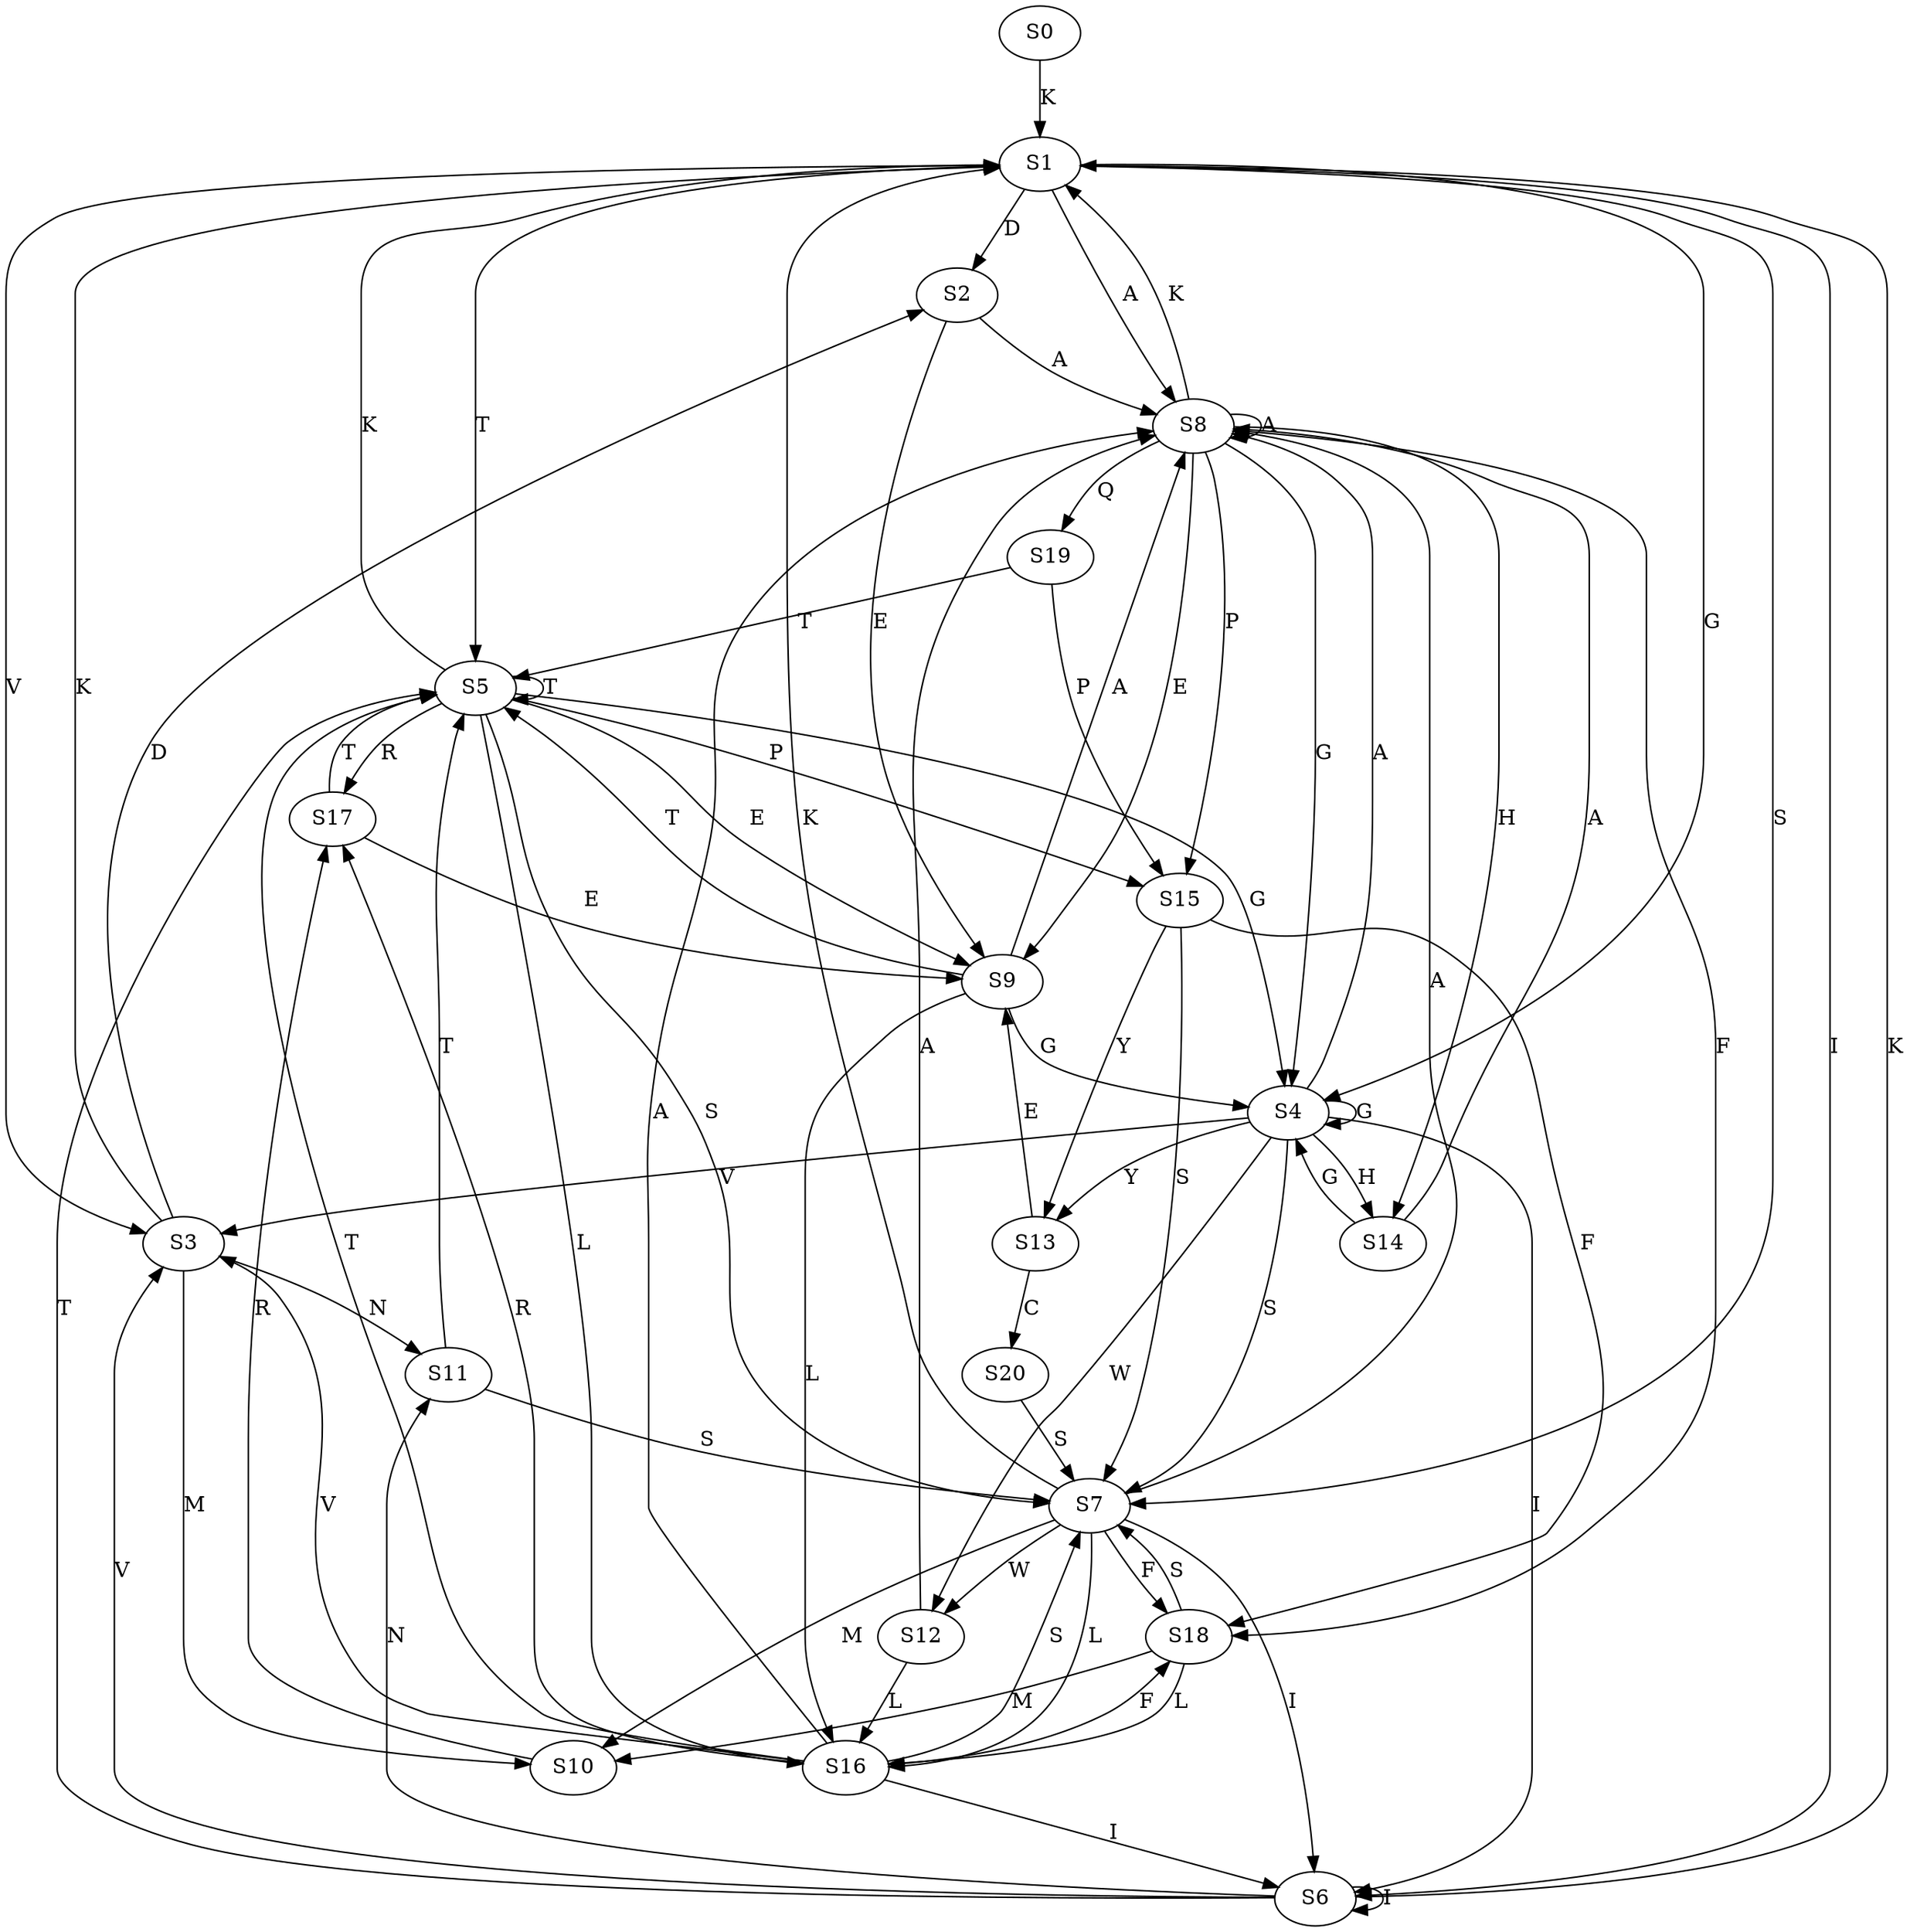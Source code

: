strict digraph  {
	S0 -> S1 [ label = K ];
	S1 -> S2 [ label = D ];
	S1 -> S3 [ label = V ];
	S1 -> S4 [ label = G ];
	S1 -> S5 [ label = T ];
	S1 -> S6 [ label = I ];
	S1 -> S7 [ label = S ];
	S1 -> S8 [ label = A ];
	S2 -> S8 [ label = A ];
	S2 -> S9 [ label = E ];
	S3 -> S10 [ label = M ];
	S3 -> S11 [ label = N ];
	S3 -> S1 [ label = K ];
	S3 -> S2 [ label = D ];
	S4 -> S12 [ label = W ];
	S4 -> S3 [ label = V ];
	S4 -> S8 [ label = A ];
	S4 -> S13 [ label = Y ];
	S4 -> S7 [ label = S ];
	S4 -> S6 [ label = I ];
	S4 -> S4 [ label = G ];
	S4 -> S14 [ label = H ];
	S5 -> S1 [ label = K ];
	S5 -> S15 [ label = P ];
	S5 -> S5 [ label = T ];
	S5 -> S16 [ label = L ];
	S5 -> S17 [ label = R ];
	S5 -> S7 [ label = S ];
	S5 -> S4 [ label = G ];
	S5 -> S9 [ label = E ];
	S6 -> S11 [ label = N ];
	S6 -> S1 [ label = K ];
	S6 -> S5 [ label = T ];
	S6 -> S6 [ label = I ];
	S6 -> S3 [ label = V ];
	S7 -> S16 [ label = L ];
	S7 -> S1 [ label = K ];
	S7 -> S8 [ label = A ];
	S7 -> S10 [ label = M ];
	S7 -> S12 [ label = W ];
	S7 -> S6 [ label = I ];
	S7 -> S18 [ label = F ];
	S8 -> S15 [ label = P ];
	S8 -> S1 [ label = K ];
	S8 -> S8 [ label = A ];
	S8 -> S4 [ label = G ];
	S8 -> S14 [ label = H ];
	S8 -> S9 [ label = E ];
	S8 -> S18 [ label = F ];
	S8 -> S19 [ label = Q ];
	S9 -> S4 [ label = G ];
	S9 -> S8 [ label = A ];
	S9 -> S16 [ label = L ];
	S9 -> S5 [ label = T ];
	S10 -> S17 [ label = R ];
	S11 -> S5 [ label = T ];
	S11 -> S7 [ label = S ];
	S12 -> S8 [ label = A ];
	S12 -> S16 [ label = L ];
	S13 -> S9 [ label = E ];
	S13 -> S20 [ label = C ];
	S14 -> S8 [ label = A ];
	S14 -> S4 [ label = G ];
	S15 -> S7 [ label = S ];
	S15 -> S18 [ label = F ];
	S15 -> S13 [ label = Y ];
	S16 -> S3 [ label = V ];
	S16 -> S8 [ label = A ];
	S16 -> S18 [ label = F ];
	S16 -> S7 [ label = S ];
	S16 -> S6 [ label = I ];
	S16 -> S5 [ label = T ];
	S16 -> S17 [ label = R ];
	S17 -> S9 [ label = E ];
	S17 -> S5 [ label = T ];
	S18 -> S10 [ label = M ];
	S18 -> S7 [ label = S ];
	S18 -> S16 [ label = L ];
	S19 -> S5 [ label = T ];
	S19 -> S15 [ label = P ];
	S20 -> S7 [ label = S ];
}
